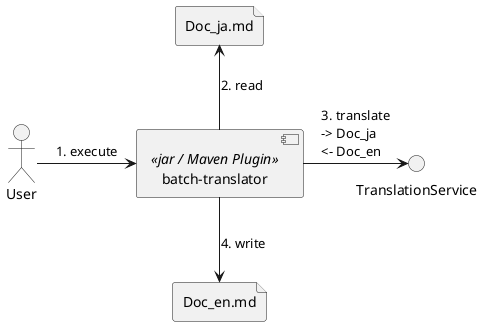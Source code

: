 @startuml batch-translator

actor User

component "batch-translator" <<jar / Maven Plugin>> as bt
file Doc_ja.md as docja
file Doc_en.md as docen
interface TranslationService as ts

User -> bt: 1. execute
bt -up-> docja: 2. read
bt -> ts: 3. translate\l-> Doc_ja\l<- Doc_en
bt --> docen: 4. write
